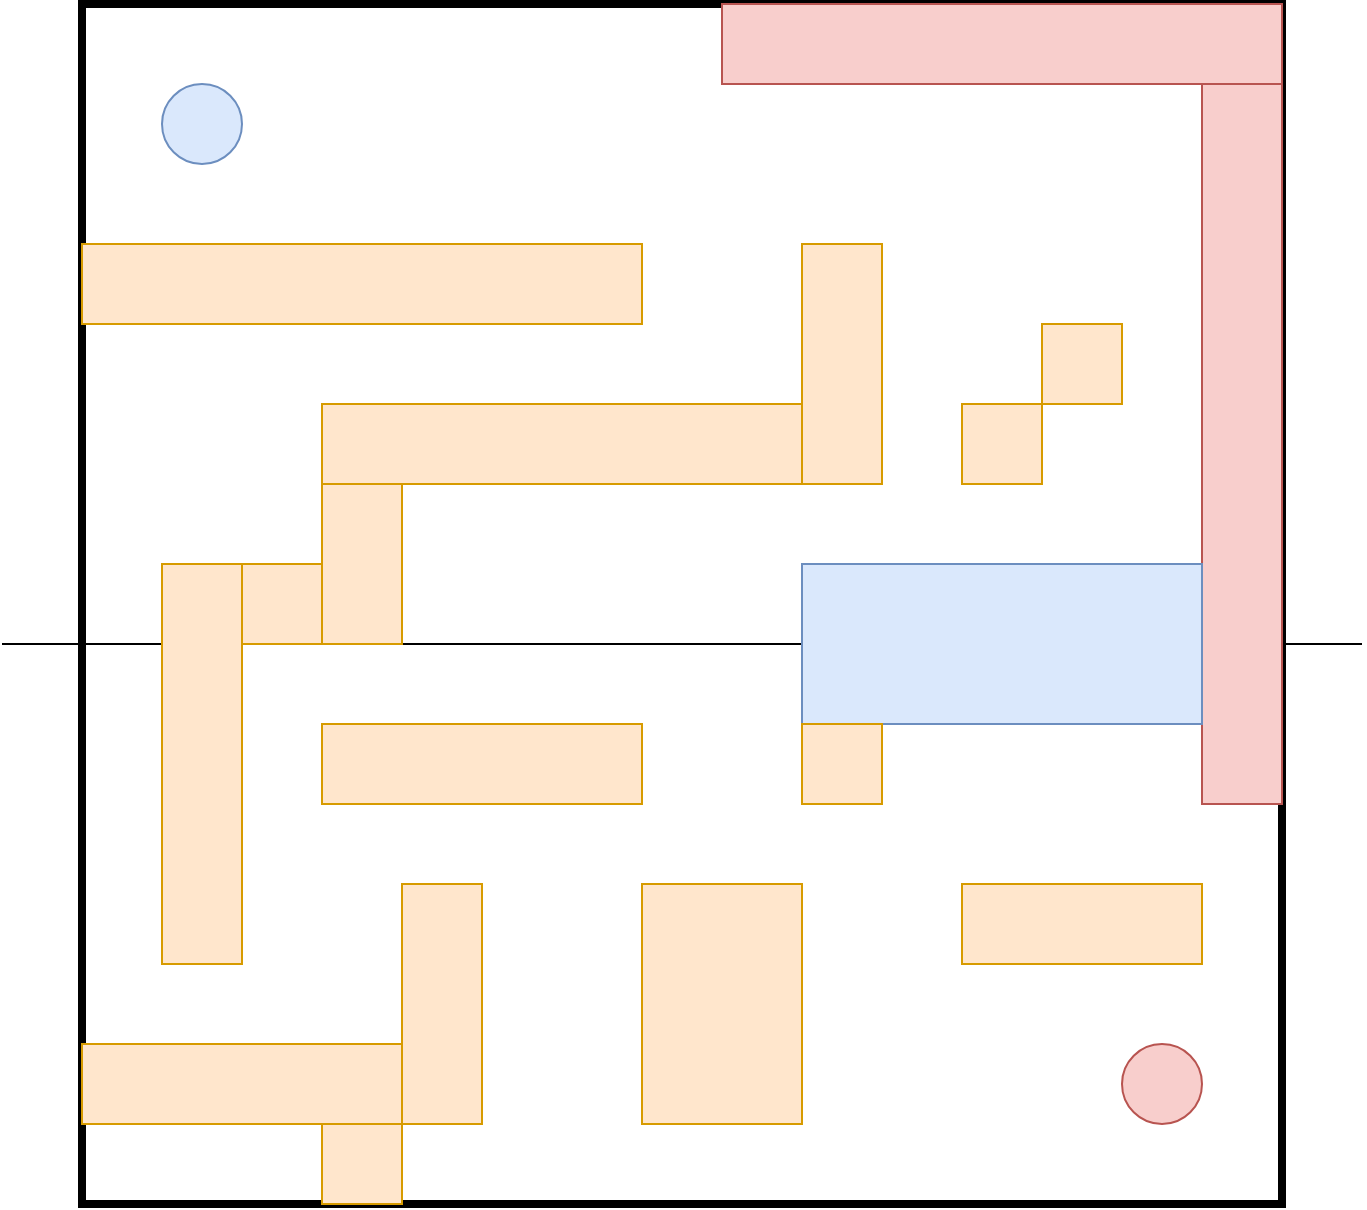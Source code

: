 <mxfile version="14.4.8" type="github">
  <diagram id="_yiUwRokFOnQKQJ4L_2b" name="Page-1">
    <mxGraphModel dx="2354" dy="1489" grid="1" gridSize="40" guides="1" tooltips="1" connect="1" arrows="1" fold="1" page="1" pageScale="1" pageWidth="1169" pageHeight="827" math="0" shadow="0">
      <root>
        <mxCell id="0" />
        <mxCell id="1" parent="0" />
        <mxCell id="QUq8jVQ-3CsHZDVAN7Um-1" value="" style="rounded=0;whiteSpace=wrap;html=1;fillColor=none;strokeWidth=4;" parent="1" vertex="1">
          <mxGeometry width="600" height="600" as="geometry" />
        </mxCell>
        <mxCell id="QUq8jVQ-3CsHZDVAN7Um-2" value="" style="rounded=0;whiteSpace=wrap;html=1;strokeWidth=1;fillColor=#ffe6cc;strokeColor=#d79b00;" parent="1" vertex="1">
          <mxGeometry y="120" width="280" height="40" as="geometry" />
        </mxCell>
        <mxCell id="QUq8jVQ-3CsHZDVAN7Um-3" value="" style="ellipse;whiteSpace=wrap;html=1;aspect=fixed;strokeWidth=1;fillColor=#dae8fc;strokeColor=#6c8ebf;" parent="1" vertex="1">
          <mxGeometry x="40" y="40" width="40" height="40" as="geometry" />
        </mxCell>
        <mxCell id="QUq8jVQ-3CsHZDVAN7Um-4" value="" style="ellipse;whiteSpace=wrap;html=1;aspect=fixed;strokeWidth=1;fillColor=#f8cecc;strokeColor=#b85450;" parent="1" vertex="1">
          <mxGeometry x="520" y="520" width="40" height="40" as="geometry" />
        </mxCell>
        <mxCell id="_W_RC7Hk2FGRDH1CuONX-1" value="" style="endArrow=none;html=1;" edge="1" parent="1">
          <mxGeometry width="50" height="50" relative="1" as="geometry">
            <mxPoint x="-40" y="320" as="sourcePoint" />
            <mxPoint x="640" y="320" as="targetPoint" />
          </mxGeometry>
        </mxCell>
        <mxCell id="_W_RC7Hk2FGRDH1CuONX-2" value="" style="rounded=0;whiteSpace=wrap;html=1;strokeWidth=1;fillColor=#ffe6cc;strokeColor=#d79b00;" vertex="1" parent="1">
          <mxGeometry x="120" y="200" width="240" height="40" as="geometry" />
        </mxCell>
        <mxCell id="_W_RC7Hk2FGRDH1CuONX-3" value="" style="rounded=0;whiteSpace=wrap;html=1;strokeWidth=1;fillColor=#ffe6cc;strokeColor=#d79b00;" vertex="1" parent="1">
          <mxGeometry x="120" y="240" width="40" height="80" as="geometry" />
        </mxCell>
        <mxCell id="_W_RC7Hk2FGRDH1CuONX-4" value="" style="rounded=0;whiteSpace=wrap;html=1;strokeWidth=1;fillColor=#ffe6cc;strokeColor=#d79b00;" vertex="1" parent="1">
          <mxGeometry x="360" y="120" width="40" height="120" as="geometry" />
        </mxCell>
        <mxCell id="_W_RC7Hk2FGRDH1CuONX-5" value="" style="rounded=0;whiteSpace=wrap;html=1;strokeWidth=1;fillColor=#ffe6cc;strokeColor=#d79b00;" vertex="1" parent="1">
          <mxGeometry x="40" y="280" width="40" height="200" as="geometry" />
        </mxCell>
        <mxCell id="_W_RC7Hk2FGRDH1CuONX-7" value="" style="rounded=0;whiteSpace=wrap;html=1;strokeWidth=1;fillColor=#ffe6cc;strokeColor=#d79b00;" vertex="1" parent="1">
          <mxGeometry x="80" y="280" width="40" height="40" as="geometry" />
        </mxCell>
        <mxCell id="_W_RC7Hk2FGRDH1CuONX-9" value="" style="rounded=0;whiteSpace=wrap;html=1;strokeWidth=1;fillColor=#f8cecc;strokeColor=#b85450;" vertex="1" parent="1">
          <mxGeometry x="560" y="40" width="40" height="360" as="geometry" />
        </mxCell>
        <mxCell id="_W_RC7Hk2FGRDH1CuONX-10" value="" style="rounded=0;whiteSpace=wrap;html=1;strokeWidth=1;fillColor=#f8cecc;strokeColor=#b85450;" vertex="1" parent="1">
          <mxGeometry x="320" width="280" height="40" as="geometry" />
        </mxCell>
        <mxCell id="_W_RC7Hk2FGRDH1CuONX-11" value="" style="rounded=0;whiteSpace=wrap;html=1;strokeWidth=1;fillColor=#dae8fc;strokeColor=#6c8ebf;" vertex="1" parent="1">
          <mxGeometry x="360" y="280" width="200" height="80" as="geometry" />
        </mxCell>
        <mxCell id="_W_RC7Hk2FGRDH1CuONX-16" value="" style="rounded=0;whiteSpace=wrap;html=1;strokeWidth=1;fillColor=#ffe6cc;strokeColor=#d79b00;" vertex="1" parent="1">
          <mxGeometry x="440" y="200" width="40" height="40" as="geometry" />
        </mxCell>
        <mxCell id="_W_RC7Hk2FGRDH1CuONX-17" value="" style="rounded=0;whiteSpace=wrap;html=1;strokeWidth=1;fillColor=#ffe6cc;strokeColor=#d79b00;" vertex="1" parent="1">
          <mxGeometry x="480" y="160" width="40" height="40" as="geometry" />
        </mxCell>
        <mxCell id="_W_RC7Hk2FGRDH1CuONX-18" value="" style="rounded=0;whiteSpace=wrap;html=1;strokeWidth=1;fillColor=#ffe6cc;strokeColor=#d79b00;" vertex="1" parent="1">
          <mxGeometry x="440" y="440" width="120" height="40" as="geometry" />
        </mxCell>
        <mxCell id="_W_RC7Hk2FGRDH1CuONX-19" value="" style="rounded=0;whiteSpace=wrap;html=1;strokeWidth=1;fillColor=#ffe6cc;strokeColor=#d79b00;" vertex="1" parent="1">
          <mxGeometry y="520" width="160" height="40" as="geometry" />
        </mxCell>
        <mxCell id="_W_RC7Hk2FGRDH1CuONX-20" value="" style="rounded=0;whiteSpace=wrap;html=1;strokeWidth=1;fillColor=#ffe6cc;strokeColor=#d79b00;" vertex="1" parent="1">
          <mxGeometry x="120" y="560" width="40" height="40" as="geometry" />
        </mxCell>
        <mxCell id="_W_RC7Hk2FGRDH1CuONX-21" value="" style="rounded=0;whiteSpace=wrap;html=1;strokeWidth=1;fillColor=#ffe6cc;strokeColor=#d79b00;" vertex="1" parent="1">
          <mxGeometry x="160" y="440" width="40" height="120" as="geometry" />
        </mxCell>
        <mxCell id="_W_RC7Hk2FGRDH1CuONX-22" value="" style="rounded=0;whiteSpace=wrap;html=1;strokeWidth=1;fillColor=#ffe6cc;strokeColor=#d79b00;" vertex="1" parent="1">
          <mxGeometry x="120" y="360" width="160" height="40" as="geometry" />
        </mxCell>
        <mxCell id="_W_RC7Hk2FGRDH1CuONX-23" value="" style="rounded=0;whiteSpace=wrap;html=1;strokeWidth=1;fillColor=#ffe6cc;strokeColor=#d79b00;" vertex="1" parent="1">
          <mxGeometry x="280" y="440" width="80" height="120" as="geometry" />
        </mxCell>
        <mxCell id="_W_RC7Hk2FGRDH1CuONX-25" value="" style="rounded=0;whiteSpace=wrap;html=1;strokeWidth=1;fillColor=#ffe6cc;strokeColor=#d79b00;" vertex="1" parent="1">
          <mxGeometry x="360" y="360" width="40" height="40" as="geometry" />
        </mxCell>
      </root>
    </mxGraphModel>
  </diagram>
</mxfile>
